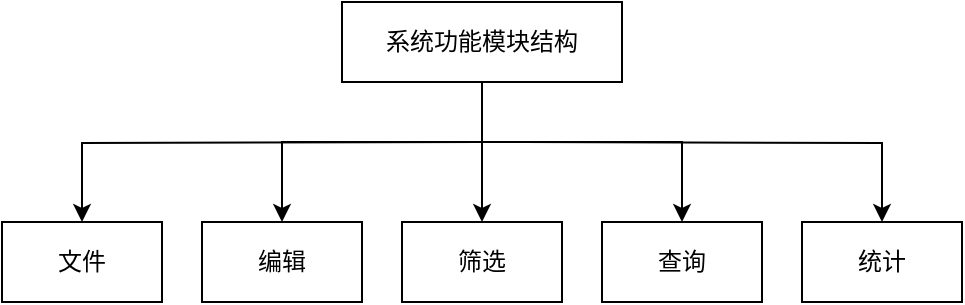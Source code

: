 <mxfile version="13.1.3" type="github">
  <diagram id="exqhPLrJmdU4n0ki0u2G" name="第 1 页">
    <mxGraphModel dx="1422" dy="762" grid="1" gridSize="10" guides="1" tooltips="1" connect="1" arrows="1" fold="1" page="1" pageScale="1" pageWidth="827" pageHeight="1169" math="0" shadow="0">
      <root>
        <mxCell id="0" />
        <mxCell id="1" parent="0" />
        <mxCell id="yhO3mHSMQ-c0iJVhlPVC-1" value="" style="edgeStyle=orthogonalEdgeStyle;rounded=0;orthogonalLoop=1;jettySize=auto;html=1;" edge="1" parent="1" target="yhO3mHSMQ-c0iJVhlPVC-7">
          <mxGeometry relative="1" as="geometry">
            <mxPoint x="400" y="110" as="sourcePoint" />
          </mxGeometry>
        </mxCell>
        <mxCell id="yhO3mHSMQ-c0iJVhlPVC-2" style="edgeStyle=orthogonalEdgeStyle;rounded=0;orthogonalLoop=1;jettySize=auto;html=1;entryX=0.5;entryY=0;entryDx=0;entryDy=0;" edge="1" parent="1" source="yhO3mHSMQ-c0iJVhlPVC-6" target="yhO3mHSMQ-c0iJVhlPVC-8">
          <mxGeometry relative="1" as="geometry">
            <Array as="points">
              <mxPoint x="400" y="110" />
              <mxPoint x="300" y="110" />
            </Array>
          </mxGeometry>
        </mxCell>
        <mxCell id="yhO3mHSMQ-c0iJVhlPVC-3" style="edgeStyle=orthogonalEdgeStyle;rounded=0;orthogonalLoop=1;jettySize=auto;html=1;entryX=0.5;entryY=0;entryDx=0;entryDy=0;" edge="1" parent="1" source="yhO3mHSMQ-c0iJVhlPVC-6" target="yhO3mHSMQ-c0iJVhlPVC-11">
          <mxGeometry relative="1" as="geometry" />
        </mxCell>
        <mxCell id="yhO3mHSMQ-c0iJVhlPVC-4" style="edgeStyle=orthogonalEdgeStyle;rounded=0;orthogonalLoop=1;jettySize=auto;html=1;entryX=0.5;entryY=0;entryDx=0;entryDy=0;" edge="1" parent="1" source="yhO3mHSMQ-c0iJVhlPVC-6" target="yhO3mHSMQ-c0iJVhlPVC-9">
          <mxGeometry relative="1" as="geometry">
            <Array as="points">
              <mxPoint x="400" y="110" />
              <mxPoint x="500" y="110" />
            </Array>
          </mxGeometry>
        </mxCell>
        <mxCell id="yhO3mHSMQ-c0iJVhlPVC-5" style="edgeStyle=orthogonalEdgeStyle;rounded=0;orthogonalLoop=1;jettySize=auto;html=1;entryX=0.5;entryY=0;entryDx=0;entryDy=0;" edge="1" parent="1" target="yhO3mHSMQ-c0iJVhlPVC-10">
          <mxGeometry relative="1" as="geometry">
            <mxPoint x="420" y="110" as="sourcePoint" />
          </mxGeometry>
        </mxCell>
        <mxCell id="yhO3mHSMQ-c0iJVhlPVC-6" value="系统功能模块结构" style="rounded=0;whiteSpace=wrap;html=1;" vertex="1" parent="1">
          <mxGeometry x="330" y="40" width="140" height="40" as="geometry" />
        </mxCell>
        <mxCell id="yhO3mHSMQ-c0iJVhlPVC-7" value="文件" style="rounded=0;whiteSpace=wrap;html=1;" vertex="1" parent="1">
          <mxGeometry x="160" y="150" width="80" height="40" as="geometry" />
        </mxCell>
        <mxCell id="yhO3mHSMQ-c0iJVhlPVC-8" value="编辑" style="rounded=0;whiteSpace=wrap;html=1;" vertex="1" parent="1">
          <mxGeometry x="260" y="150" width="80" height="40" as="geometry" />
        </mxCell>
        <mxCell id="yhO3mHSMQ-c0iJVhlPVC-9" value="查询" style="rounded=0;whiteSpace=wrap;html=1;" vertex="1" parent="1">
          <mxGeometry x="460" y="150" width="80" height="40" as="geometry" />
        </mxCell>
        <mxCell id="yhO3mHSMQ-c0iJVhlPVC-10" value="统计" style="rounded=0;whiteSpace=wrap;html=1;" vertex="1" parent="1">
          <mxGeometry x="560" y="150" width="80" height="40" as="geometry" />
        </mxCell>
        <mxCell id="yhO3mHSMQ-c0iJVhlPVC-11" value="筛选" style="rounded=0;whiteSpace=wrap;html=1;" vertex="1" parent="1">
          <mxGeometry x="360" y="150" width="80" height="40" as="geometry" />
        </mxCell>
      </root>
    </mxGraphModel>
  </diagram>
</mxfile>
